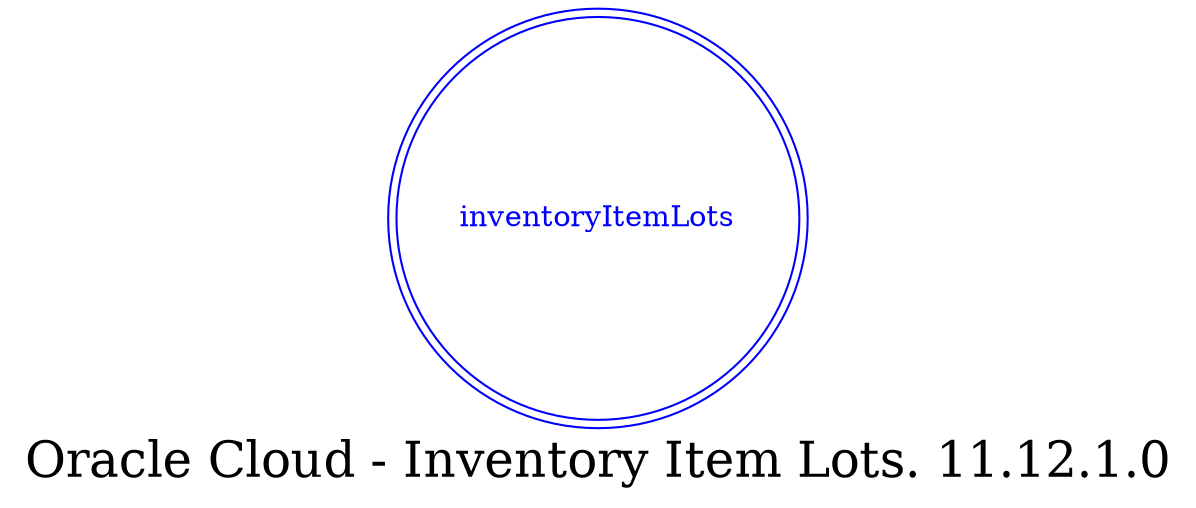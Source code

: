 digraph LexiconGraph {
graph[label="Oracle Cloud - Inventory Item Lots. 11.12.1.0", fontsize=24]
splines=true
"inventoryItemLots" [color=blue, fontcolor=blue, shape=doublecircle]
}
